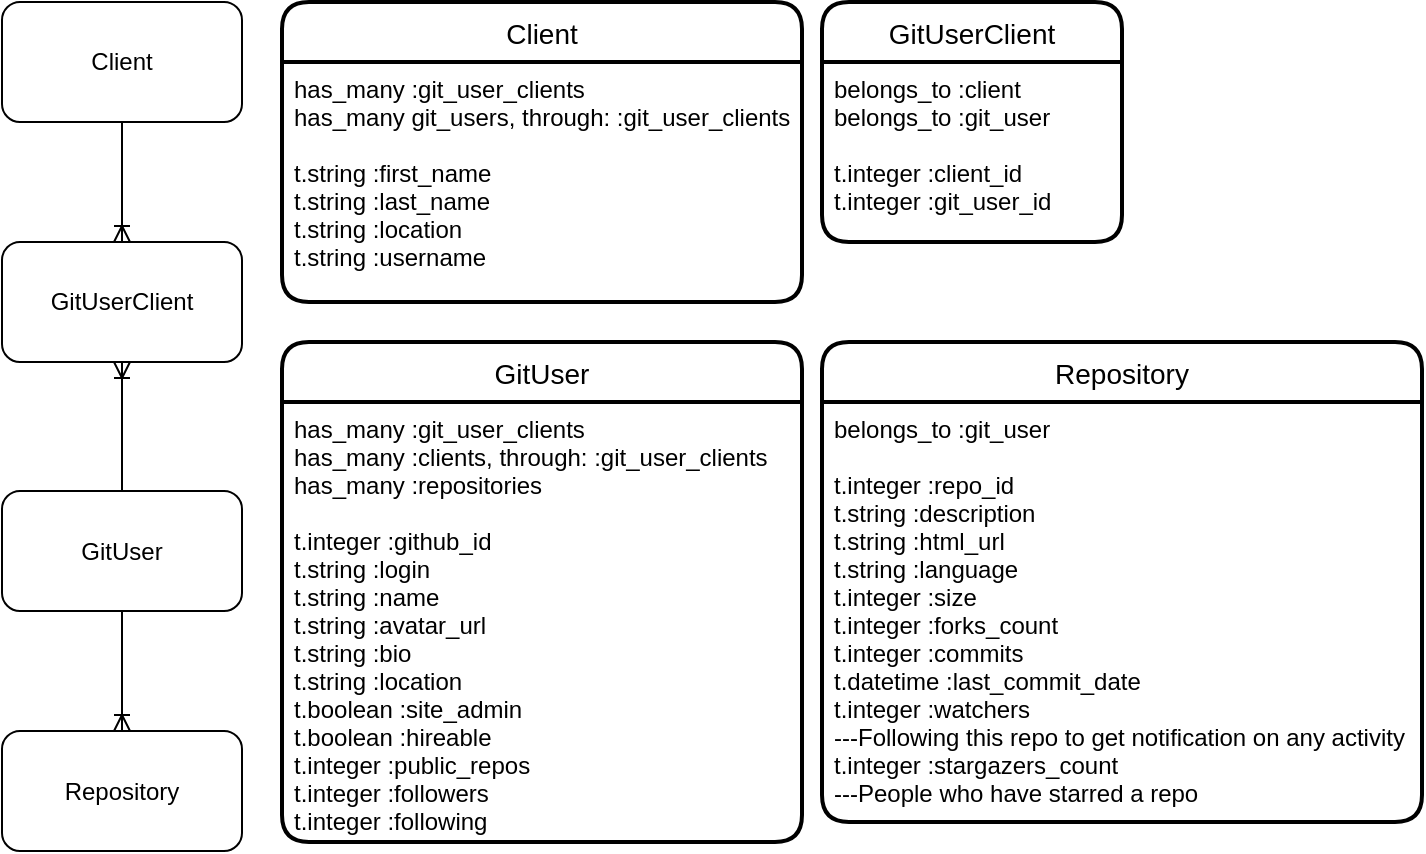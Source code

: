 <mxfile version="14.5.3" type="github" pages="2">
  <diagram id="C5RBs43oDa-KdzZeNtuy" name="ERD">
    <mxGraphModel dx="1183" dy="659" grid="1" gridSize="10" guides="1" tooltips="1" connect="1" arrows="1" fold="1" page="1" pageScale="1" pageWidth="827" pageHeight="1169" math="0" shadow="0">
      <root>
        <mxCell id="WIyWlLk6GJQsqaUBKTNV-0" />
        <mxCell id="WIyWlLk6GJQsqaUBKTNV-1" parent="WIyWlLk6GJQsqaUBKTNV-0" />
        <mxCell id="vSX-aoSxKt2Dpe6xgwAd-0" value="Client" style="rounded=1;whiteSpace=wrap;html=1;" parent="WIyWlLk6GJQsqaUBKTNV-1" vertex="1">
          <mxGeometry x="40" y="40" width="120" height="60" as="geometry" />
        </mxCell>
        <mxCell id="vSX-aoSxKt2Dpe6xgwAd-1" value="Repository" style="rounded=1;whiteSpace=wrap;html=1;" parent="WIyWlLk6GJQsqaUBKTNV-1" vertex="1">
          <mxGeometry x="40" y="404.5" width="120" height="60" as="geometry" />
        </mxCell>
        <mxCell id="vSX-aoSxKt2Dpe6xgwAd-2" value="GitUserClient" style="rounded=1;whiteSpace=wrap;html=1;" parent="WIyWlLk6GJQsqaUBKTNV-1" vertex="1">
          <mxGeometry x="40" y="160" width="120" height="60" as="geometry" />
        </mxCell>
        <mxCell id="vSX-aoSxKt2Dpe6xgwAd-3" value="GitUser" style="rounded=1;whiteSpace=wrap;html=1;" parent="WIyWlLk6GJQsqaUBKTNV-1" vertex="1">
          <mxGeometry x="40" y="284.5" width="120" height="60" as="geometry" />
        </mxCell>
        <mxCell id="vSX-aoSxKt2Dpe6xgwAd-6" value="" style="fontSize=12;html=1;endArrow=ERoneToMany;exitX=0.5;exitY=0;exitDx=0;exitDy=0;entryX=0.5;entryY=1;entryDx=0;entryDy=0;" parent="WIyWlLk6GJQsqaUBKTNV-1" source="vSX-aoSxKt2Dpe6xgwAd-3" target="vSX-aoSxKt2Dpe6xgwAd-2" edge="1">
          <mxGeometry width="100" height="100" relative="1" as="geometry">
            <mxPoint x="360" y="300" as="sourcePoint" />
            <mxPoint x="460" y="200" as="targetPoint" />
          </mxGeometry>
        </mxCell>
        <mxCell id="vSX-aoSxKt2Dpe6xgwAd-7" value="" style="fontSize=12;html=1;endArrow=ERoneToMany;exitX=0.5;exitY=1;exitDx=0;exitDy=0;entryX=0.5;entryY=0;entryDx=0;entryDy=0;" parent="WIyWlLk6GJQsqaUBKTNV-1" source="vSX-aoSxKt2Dpe6xgwAd-0" target="vSX-aoSxKt2Dpe6xgwAd-2" edge="1">
          <mxGeometry width="100" height="100" relative="1" as="geometry">
            <mxPoint x="360" y="300" as="sourcePoint" />
            <mxPoint x="460" y="200" as="targetPoint" />
          </mxGeometry>
        </mxCell>
        <mxCell id="vSX-aoSxKt2Dpe6xgwAd-8" value="" style="fontSize=12;html=1;endArrow=ERoneToMany;exitX=0.5;exitY=1;exitDx=0;exitDy=0;entryX=0.5;entryY=0;entryDx=0;entryDy=0;" parent="WIyWlLk6GJQsqaUBKTNV-1" source="vSX-aoSxKt2Dpe6xgwAd-3" target="vSX-aoSxKt2Dpe6xgwAd-1" edge="1">
          <mxGeometry width="100" height="100" relative="1" as="geometry">
            <mxPoint x="360" y="300" as="sourcePoint" />
            <mxPoint x="460" y="200" as="targetPoint" />
          </mxGeometry>
        </mxCell>
        <mxCell id="vSX-aoSxKt2Dpe6xgwAd-22" value="Client" style="swimlane;childLayout=stackLayout;horizontal=1;startSize=30;horizontalStack=0;rounded=1;fontSize=14;fontStyle=0;strokeWidth=2;resizeParent=0;resizeLast=1;shadow=0;dashed=0;align=center;" parent="WIyWlLk6GJQsqaUBKTNV-1" vertex="1">
          <mxGeometry x="180" y="40" width="260" height="150" as="geometry" />
        </mxCell>
        <mxCell id="vSX-aoSxKt2Dpe6xgwAd-23" value="has_many :git_user_clients&#xa;has_many git_users, through: :git_user_clients&#xa;&#xa;t.string :first_name&#xa;t.string :last_name&#xa;t.string :location&#xa;t.string :username&#xa;&#xa;" style="align=left;strokeColor=none;fillColor=none;spacingLeft=4;fontSize=12;verticalAlign=top;resizable=0;rotatable=0;part=1;" parent="vSX-aoSxKt2Dpe6xgwAd-22" vertex="1">
          <mxGeometry y="30" width="260" height="120" as="geometry" />
        </mxCell>
        <mxCell id="vSX-aoSxKt2Dpe6xgwAd-24" value="Repository" style="swimlane;childLayout=stackLayout;horizontal=1;startSize=30;horizontalStack=0;rounded=1;fontSize=14;fontStyle=0;strokeWidth=2;resizeParent=0;resizeLast=1;shadow=0;dashed=0;align=center;" parent="WIyWlLk6GJQsqaUBKTNV-1" vertex="1">
          <mxGeometry x="450" y="210" width="300" height="240" as="geometry" />
        </mxCell>
        <mxCell id="vSX-aoSxKt2Dpe6xgwAd-30" style="edgeStyle=none;rounded=0;orthogonalLoop=1;jettySize=auto;html=1;" parent="vSX-aoSxKt2Dpe6xgwAd-24" source="vSX-aoSxKt2Dpe6xgwAd-25" target="vSX-aoSxKt2Dpe6xgwAd-24" edge="1">
          <mxGeometry relative="1" as="geometry" />
        </mxCell>
        <mxCell id="vSX-aoSxKt2Dpe6xgwAd-25" value="belongs_to :git_user&#xa;&#xa;t.integer :repo_id&#xa;t.string :description&#xa;t.string :html_url&#xa;t.string :language&#xa;t.integer :size&#xa;t.integer :forks_count&#xa;t.integer :commits&#xa;t.datetime :last_commit_date&#xa;t.integer :watchers&#xa;---Following this repo to get notification on any activity&#xa;t.integer :stargazers_count &#xa;---People who have starred a repo &#xa;" style="align=left;strokeColor=none;fillColor=none;spacingLeft=4;fontSize=12;verticalAlign=top;resizable=0;rotatable=0;part=1;" parent="vSX-aoSxKt2Dpe6xgwAd-24" vertex="1">
          <mxGeometry y="30" width="300" height="210" as="geometry" />
        </mxCell>
        <mxCell id="vSX-aoSxKt2Dpe6xgwAd-26" value="GitUserClient" style="swimlane;childLayout=stackLayout;horizontal=1;startSize=30;horizontalStack=0;rounded=1;fontSize=14;fontStyle=0;strokeWidth=2;resizeParent=0;resizeLast=1;shadow=0;dashed=0;align=center;" parent="WIyWlLk6GJQsqaUBKTNV-1" vertex="1">
          <mxGeometry x="450" y="40" width="150" height="120" as="geometry" />
        </mxCell>
        <mxCell id="vSX-aoSxKt2Dpe6xgwAd-27" value="belongs_to :client&#xa;belongs_to :git_user&#xa;&#xa;t.integer :client_id&#xa;t.integer :git_user_id&#xa;" style="align=left;strokeColor=none;fillColor=none;spacingLeft=4;fontSize=12;verticalAlign=top;resizable=0;rotatable=0;part=1;" parent="vSX-aoSxKt2Dpe6xgwAd-26" vertex="1">
          <mxGeometry y="30" width="150" height="90" as="geometry" />
        </mxCell>
        <mxCell id="vSX-aoSxKt2Dpe6xgwAd-28" value="GitUser" style="swimlane;childLayout=stackLayout;horizontal=1;startSize=30;horizontalStack=0;rounded=1;fontSize=14;fontStyle=0;strokeWidth=2;resizeParent=0;resizeLast=1;shadow=0;dashed=0;align=center;" parent="WIyWlLk6GJQsqaUBKTNV-1" vertex="1">
          <mxGeometry x="180" y="210" width="260" height="250" as="geometry" />
        </mxCell>
        <mxCell id="vSX-aoSxKt2Dpe6xgwAd-29" value="has_many :git_user_clients&#xa;has_many :clients, through: :git_user_clients&#xa;has_many :repositories&#xa;&#xa;t.integer :github_id&#xa;t.string :login&#xa;t.string :name&#xa;t.string :avatar_url&#xa;t.string :bio&#xa;t.string :location&#xa;t.boolean :site_admin&#xa;t.boolean :hireable&#xa;t.integer :public_repos&#xa;t.integer :followers&#xa;t.integer :following&#xa;" style="align=left;strokeColor=none;fillColor=none;spacingLeft=4;fontSize=12;verticalAlign=top;resizable=0;rotatable=0;part=1;" parent="vSX-aoSxKt2Dpe6xgwAd-28" vertex="1">
          <mxGeometry y="30" width="260" height="220" as="geometry" />
        </mxCell>
      </root>
    </mxGraphModel>
  </diagram>
  <diagram id="0ztGgeGAykb83x7JAqp4" name="Client Journey">
    <mxGraphModel dx="650" dy="330" grid="1" gridSize="10" guides="1" tooltips="1" connect="1" arrows="1" fold="1" page="1" pageScale="1" pageWidth="850" pageHeight="1100" math="0" shadow="0">
      <root>
        <mxCell id="xDp0b4BGA6Ov0UW5L-Kh-0" />
        <mxCell id="xDp0b4BGA6Ov0UW5L-Kh-1" parent="xDp0b4BGA6Ov0UW5L-Kh-0" />
        <mxCell id="E3nOa6xQjA5b2vduQ32O-0" value="Search" style="rounded=1;whiteSpace=wrap;html=1;" parent="xDp0b4BGA6Ov0UW5L-Kh-1" vertex="1">
          <mxGeometry x="545" y="50" width="90" height="60" as="geometry" />
        </mxCell>
        <mxCell id="E3nOa6xQjA5b2vduQ32O-1" value="Log in / Sign up" style="rounded=1;whiteSpace=wrap;html=1;" parent="xDp0b4BGA6Ov0UW5L-Kh-1" vertex="1">
          <mxGeometry x="40" y="50" width="120" height="60" as="geometry" />
        </mxCell>
        <mxCell id="E3nOa6xQjA5b2vduQ32O-2" value="Favorite" style="rounded=1;whiteSpace=wrap;html=1;" parent="xDp0b4BGA6Ov0UW5L-Kh-1" vertex="1">
          <mxGeometry x="400" y="170" width="80" height="60" as="geometry" />
        </mxCell>
        <mxCell id="E3nOa6xQjA5b2vduQ32O-3" value="Main Page&lt;br&gt;- Search&lt;br&gt;- Favorite&amp;nbsp;" style="rounded=1;whiteSpace=wrap;html=1;" parent="xDp0b4BGA6Ov0UW5L-Kh-1" vertex="1">
          <mxGeometry x="250" y="20" width="120" height="120" as="geometry" />
        </mxCell>
        <mxCell id="E3nOa6xQjA5b2vduQ32O-4" value="" style="endArrow=classic;html=1;exitX=1;exitY=0.5;exitDx=0;exitDy=0;entryX=0;entryY=0.5;entryDx=0;entryDy=0;" parent="xDp0b4BGA6Ov0UW5L-Kh-1" source="E3nOa6xQjA5b2vduQ32O-1" target="E3nOa6xQjA5b2vduQ32O-3" edge="1">
          <mxGeometry width="50" height="50" relative="1" as="geometry">
            <mxPoint x="170" y="110" as="sourcePoint" />
            <mxPoint x="220" y="60" as="targetPoint" />
          </mxGeometry>
        </mxCell>
        <mxCell id="E3nOa6xQjA5b2vduQ32O-5" value="sign up" style="text;html=1;strokeColor=none;fillColor=none;align=center;verticalAlign=middle;whiteSpace=wrap;rounded=0;" parent="xDp0b4BGA6Ov0UW5L-Kh-1" vertex="1">
          <mxGeometry x="110" y="140" width="40" height="20" as="geometry" />
        </mxCell>
        <mxCell id="E3nOa6xQjA5b2vduQ32O-6" value="logged in" style="text;html=1;strokeColor=none;fillColor=none;align=center;verticalAlign=middle;whiteSpace=wrap;rounded=0;" parent="xDp0b4BGA6Ov0UW5L-Kh-1" vertex="1">
          <mxGeometry x="180" y="40" width="40" height="20" as="geometry" />
        </mxCell>
        <mxCell id="E3nOa6xQjA5b2vduQ32O-7" value="Sign Up&lt;br&gt;Create account:&lt;br&gt;-name&lt;br&gt;-location&lt;br&gt;-username&lt;br&gt;-password" style="rounded=1;whiteSpace=wrap;html=1;" parent="xDp0b4BGA6Ov0UW5L-Kh-1" vertex="1">
          <mxGeometry x="40" y="200" width="120" height="100" as="geometry" />
        </mxCell>
        <mxCell id="E3nOa6xQjA5b2vduQ32O-8" value="" style="endArrow=classic;html=1;entryX=0.5;entryY=0;entryDx=0;entryDy=0;" parent="xDp0b4BGA6Ov0UW5L-Kh-1" target="E3nOa6xQjA5b2vduQ32O-7" edge="1">
          <mxGeometry width="50" height="50" relative="1" as="geometry">
            <mxPoint x="100" y="112" as="sourcePoint" />
            <mxPoint x="100" y="190" as="targetPoint" />
          </mxGeometry>
        </mxCell>
        <mxCell id="E3nOa6xQjA5b2vduQ32O-9" value="" style="endArrow=classic;html=1;exitX=1;exitY=0.5;exitDx=0;exitDy=0;entryX=0;entryY=0.5;entryDx=0;entryDy=0;" parent="xDp0b4BGA6Ov0UW5L-Kh-1" source="E3nOa6xQjA5b2vduQ32O-3" target="E3nOa6xQjA5b2vduQ32O-0" edge="1">
          <mxGeometry width="50" height="50" relative="1" as="geometry">
            <mxPoint x="380" y="100" as="sourcePoint" />
            <mxPoint x="430" y="50" as="targetPoint" />
          </mxGeometry>
        </mxCell>
        <mxCell id="E3nOa6xQjA5b2vduQ32O-10" value="" style="endArrow=classic;html=1;exitX=1;exitY=0.5;exitDx=0;exitDy=0;entryX=0.5;entryY=0;entryDx=0;entryDy=0;" parent="xDp0b4BGA6Ov0UW5L-Kh-1" source="E3nOa6xQjA5b2vduQ32O-3" target="E3nOa6xQjA5b2vduQ32O-2" edge="1">
          <mxGeometry width="50" height="50" relative="1" as="geometry">
            <mxPoint x="390" y="160" as="sourcePoint" />
            <mxPoint x="440" y="110" as="targetPoint" />
          </mxGeometry>
        </mxCell>
        <mxCell id="E3nOa6xQjA5b2vduQ32O-11" value="" style="endArrow=classic;html=1;exitX=1;exitY=0.5;exitDx=0;exitDy=0;" parent="xDp0b4BGA6Ov0UW5L-Kh-1" source="E3nOa6xQjA5b2vduQ32O-7" edge="1">
          <mxGeometry width="50" height="50" relative="1" as="geometry">
            <mxPoint x="170" y="270" as="sourcePoint" />
            <mxPoint x="310" y="143" as="targetPoint" />
            <Array as="points">
              <mxPoint x="310" y="250" />
            </Array>
          </mxGeometry>
        </mxCell>
        <mxCell id="E3nOa6xQjA5b2vduQ32O-12" value="List of GitHub Users" style="rounded=1;whiteSpace=wrap;html=1;" parent="xDp0b4BGA6Ov0UW5L-Kh-1" vertex="1">
          <mxGeometry x="530" y="170" width="120" height="60" as="geometry" />
        </mxCell>
        <mxCell id="E3nOa6xQjA5b2vduQ32O-13" value="GitHubUser" style="rounded=1;whiteSpace=wrap;html=1;" parent="xDp0b4BGA6Ov0UW5L-Kh-1" vertex="1">
          <mxGeometry x="710" y="170" width="90" height="60" as="geometry" />
        </mxCell>
        <mxCell id="E3nOa6xQjA5b2vduQ32O-14" value="" style="endArrow=classic;html=1;entryX=0;entryY=0.5;entryDx=0;entryDy=0;exitX=1;exitY=0.5;exitDx=0;exitDy=0;" parent="xDp0b4BGA6Ov0UW5L-Kh-1" source="E3nOa6xQjA5b2vduQ32O-2" target="E3nOa6xQjA5b2vduQ32O-12" edge="1">
          <mxGeometry width="50" height="50" relative="1" as="geometry">
            <mxPoint x="460" y="232" as="sourcePoint" />
            <mxPoint x="440" y="240" as="targetPoint" />
          </mxGeometry>
        </mxCell>
        <mxCell id="E3nOa6xQjA5b2vduQ32O-15" value="" style="endArrow=classic;html=1;" parent="xDp0b4BGA6Ov0UW5L-Kh-1" edge="1">
          <mxGeometry width="50" height="50" relative="1" as="geometry">
            <mxPoint x="650" y="199" as="sourcePoint" />
            <mxPoint x="710.711" y="199" as="targetPoint" />
          </mxGeometry>
        </mxCell>
        <mxCell id="E3nOa6xQjA5b2vduQ32O-16" value="Repositories" style="rounded=1;whiteSpace=wrap;html=1;" parent="xDp0b4BGA6Ov0UW5L-Kh-1" vertex="1">
          <mxGeometry x="630" y="320" width="120" height="60" as="geometry" />
        </mxCell>
        <mxCell id="E3nOa6xQjA5b2vduQ32O-17" value="" style="endArrow=classic;html=1;entryX=0.5;entryY=0;entryDx=0;entryDy=0;exitX=0.5;exitY=1;exitDx=0;exitDy=0;" parent="xDp0b4BGA6Ov0UW5L-Kh-1" source="E3nOa6xQjA5b2vduQ32O-13" target="E3nOa6xQjA5b2vduQ32O-16" edge="1">
          <mxGeometry width="50" height="50" relative="1" as="geometry">
            <mxPoint x="750" y="240" as="sourcePoint" />
            <mxPoint x="620" y="330" as="targetPoint" />
          </mxGeometry>
        </mxCell>
        <mxCell id="E3nOa6xQjA5b2vduQ32O-18" value="GitHub page" style="rounded=1;whiteSpace=wrap;html=1;" parent="xDp0b4BGA6Ov0UW5L-Kh-1" vertex="1">
          <mxGeometry x="790" y="320" width="110" height="60" as="geometry" />
        </mxCell>
        <mxCell id="E3nOa6xQjA5b2vduQ32O-19" value="" style="endArrow=classic;html=1;exitX=1;exitY=0.5;exitDx=0;exitDy=0;entryX=0;entryY=0.5;entryDx=0;entryDy=0;" parent="xDp0b4BGA6Ov0UW5L-Kh-1" source="E3nOa6xQjA5b2vduQ32O-16" target="E3nOa6xQjA5b2vduQ32O-18" edge="1">
          <mxGeometry width="50" height="50" relative="1" as="geometry">
            <mxPoint x="750" y="390" as="sourcePoint" />
            <mxPoint x="800" y="340" as="targetPoint" />
          </mxGeometry>
        </mxCell>
        <mxCell id="E3nOa6xQjA5b2vduQ32O-20" value="" style="endArrow=classic;html=1;exitX=0.5;exitY=1;exitDx=0;exitDy=0;entryX=0.5;entryY=0;entryDx=0;entryDy=0;" parent="xDp0b4BGA6Ov0UW5L-Kh-1" source="E3nOa6xQjA5b2vduQ32O-0" target="E3nOa6xQjA5b2vduQ32O-12" edge="1">
          <mxGeometry width="50" height="50" relative="1" as="geometry">
            <mxPoint x="570" y="150" as="sourcePoint" />
            <mxPoint x="620" y="100" as="targetPoint" />
          </mxGeometry>
        </mxCell>
        <mxCell id="E3nOa6xQjA5b2vduQ32O-21" value="Criterias:&lt;br&gt;- location&lt;br&gt;- recent commit&lt;br&gt;- repositories&lt;br&gt;- forks&lt;br&gt;- followers" style="text;html=1;strokeColor=none;fillColor=none;align=center;verticalAlign=middle;whiteSpace=wrap;rounded=0;" parent="xDp0b4BGA6Ov0UW5L-Kh-1" vertex="1">
          <mxGeometry x="640" y="30" width="100" height="90" as="geometry" />
        </mxCell>
      </root>
    </mxGraphModel>
  </diagram>
</mxfile>
